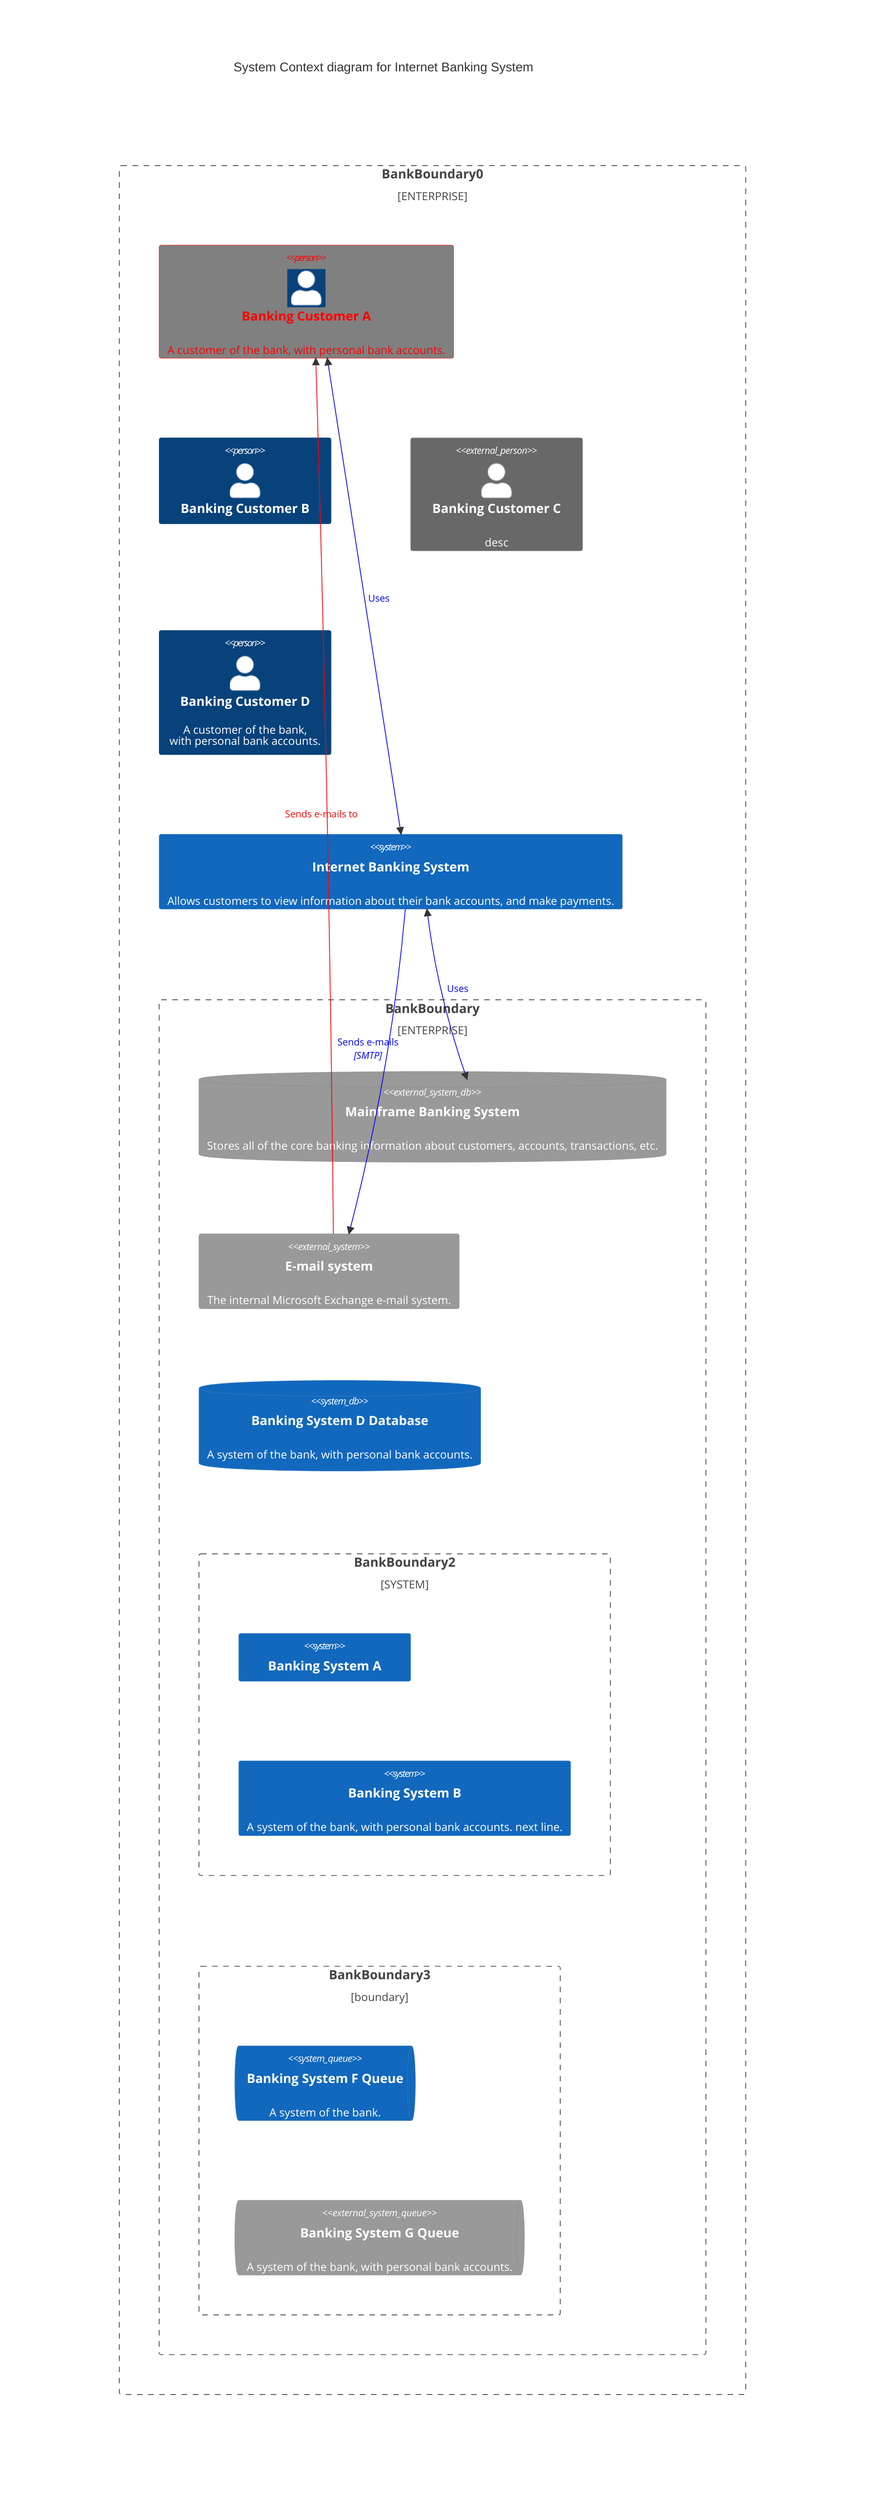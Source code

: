 C4Context
    title System Context diagram for Internet Banking System
    Enterprise_Boundary(b0, "BankBoundary0") {
        Person(customerA, "Banking Customer A", "A customer of the bank, with personal bank accounts.")
        Person(customerB, "Banking Customer B")
        Person_Ext(customerC, "Banking Customer C", "desc")

        Person(customerD, "Banking Customer D", "A customer of the bank, <br/> with personal bank accounts.")

        System(SystemAA, "Internet Banking System", "Allows customers to view information about their bank accounts, and make payments.")

        Enterprise_Boundary(b1, "BankBoundary") {

            SystemDb_Ext(SystemE, "Mainframe Banking System", "Stores all of the core banking information about customers, accounts, transactions, etc.")

            System_Boundary(b2, "BankBoundary2") {
                System(SystemA, "Banking System A")
                System(SystemB, "Banking System B", "A system of the bank, with personal bank accounts. next line.")
            }

            System_Ext(SystemC, "E-mail system", "The internal Microsoft Exchange e-mail system.")
            SystemDb(SystemD, "Banking System D Database", "A system of the bank, with personal bank accounts.")

            Boundary(b3, "BankBoundary3", "boundary") {
                SystemQueue(SystemF, "Banking System F Queue", "A system of the bank.")
                SystemQueue_Ext(SystemG, "Banking System G Queue", "A system of the bank, with personal bank accounts.")
            }
        }
    }

    BiRel(customerA, SystemAA, "Uses")
    BiRel(SystemAA, SystemE, "Uses")
    Rel(SystemAA, SystemC, "Sends e-mails", "SMTP")
    Rel(SystemC, customerA, "Sends e-mails to")

    UpdateElementStyle(customerA, $fontColor="red", $bgColor="grey", $borderColor="red")
    UpdateRelStyle(customerA, SystemAA, $textColor="blue", $lineColor="blue", $offsetX="5")
    UpdateRelStyle(SystemAA, SystemE, $textColor="blue", $lineColor="blue", $offsetY="-10")
    UpdateRelStyle(SystemAA, SystemC, $textColor="blue", $lineColor="blue", $offsetY="-40", $offsetX="-50")
    UpdateRelStyle(SystemC, customerA, $textColor="red", $lineColor="red", $offsetX="-50", $offsetY="20")

    UpdateLayoutConfig($c4ShapeInRow="3", $c4BoundaryInRow="1")